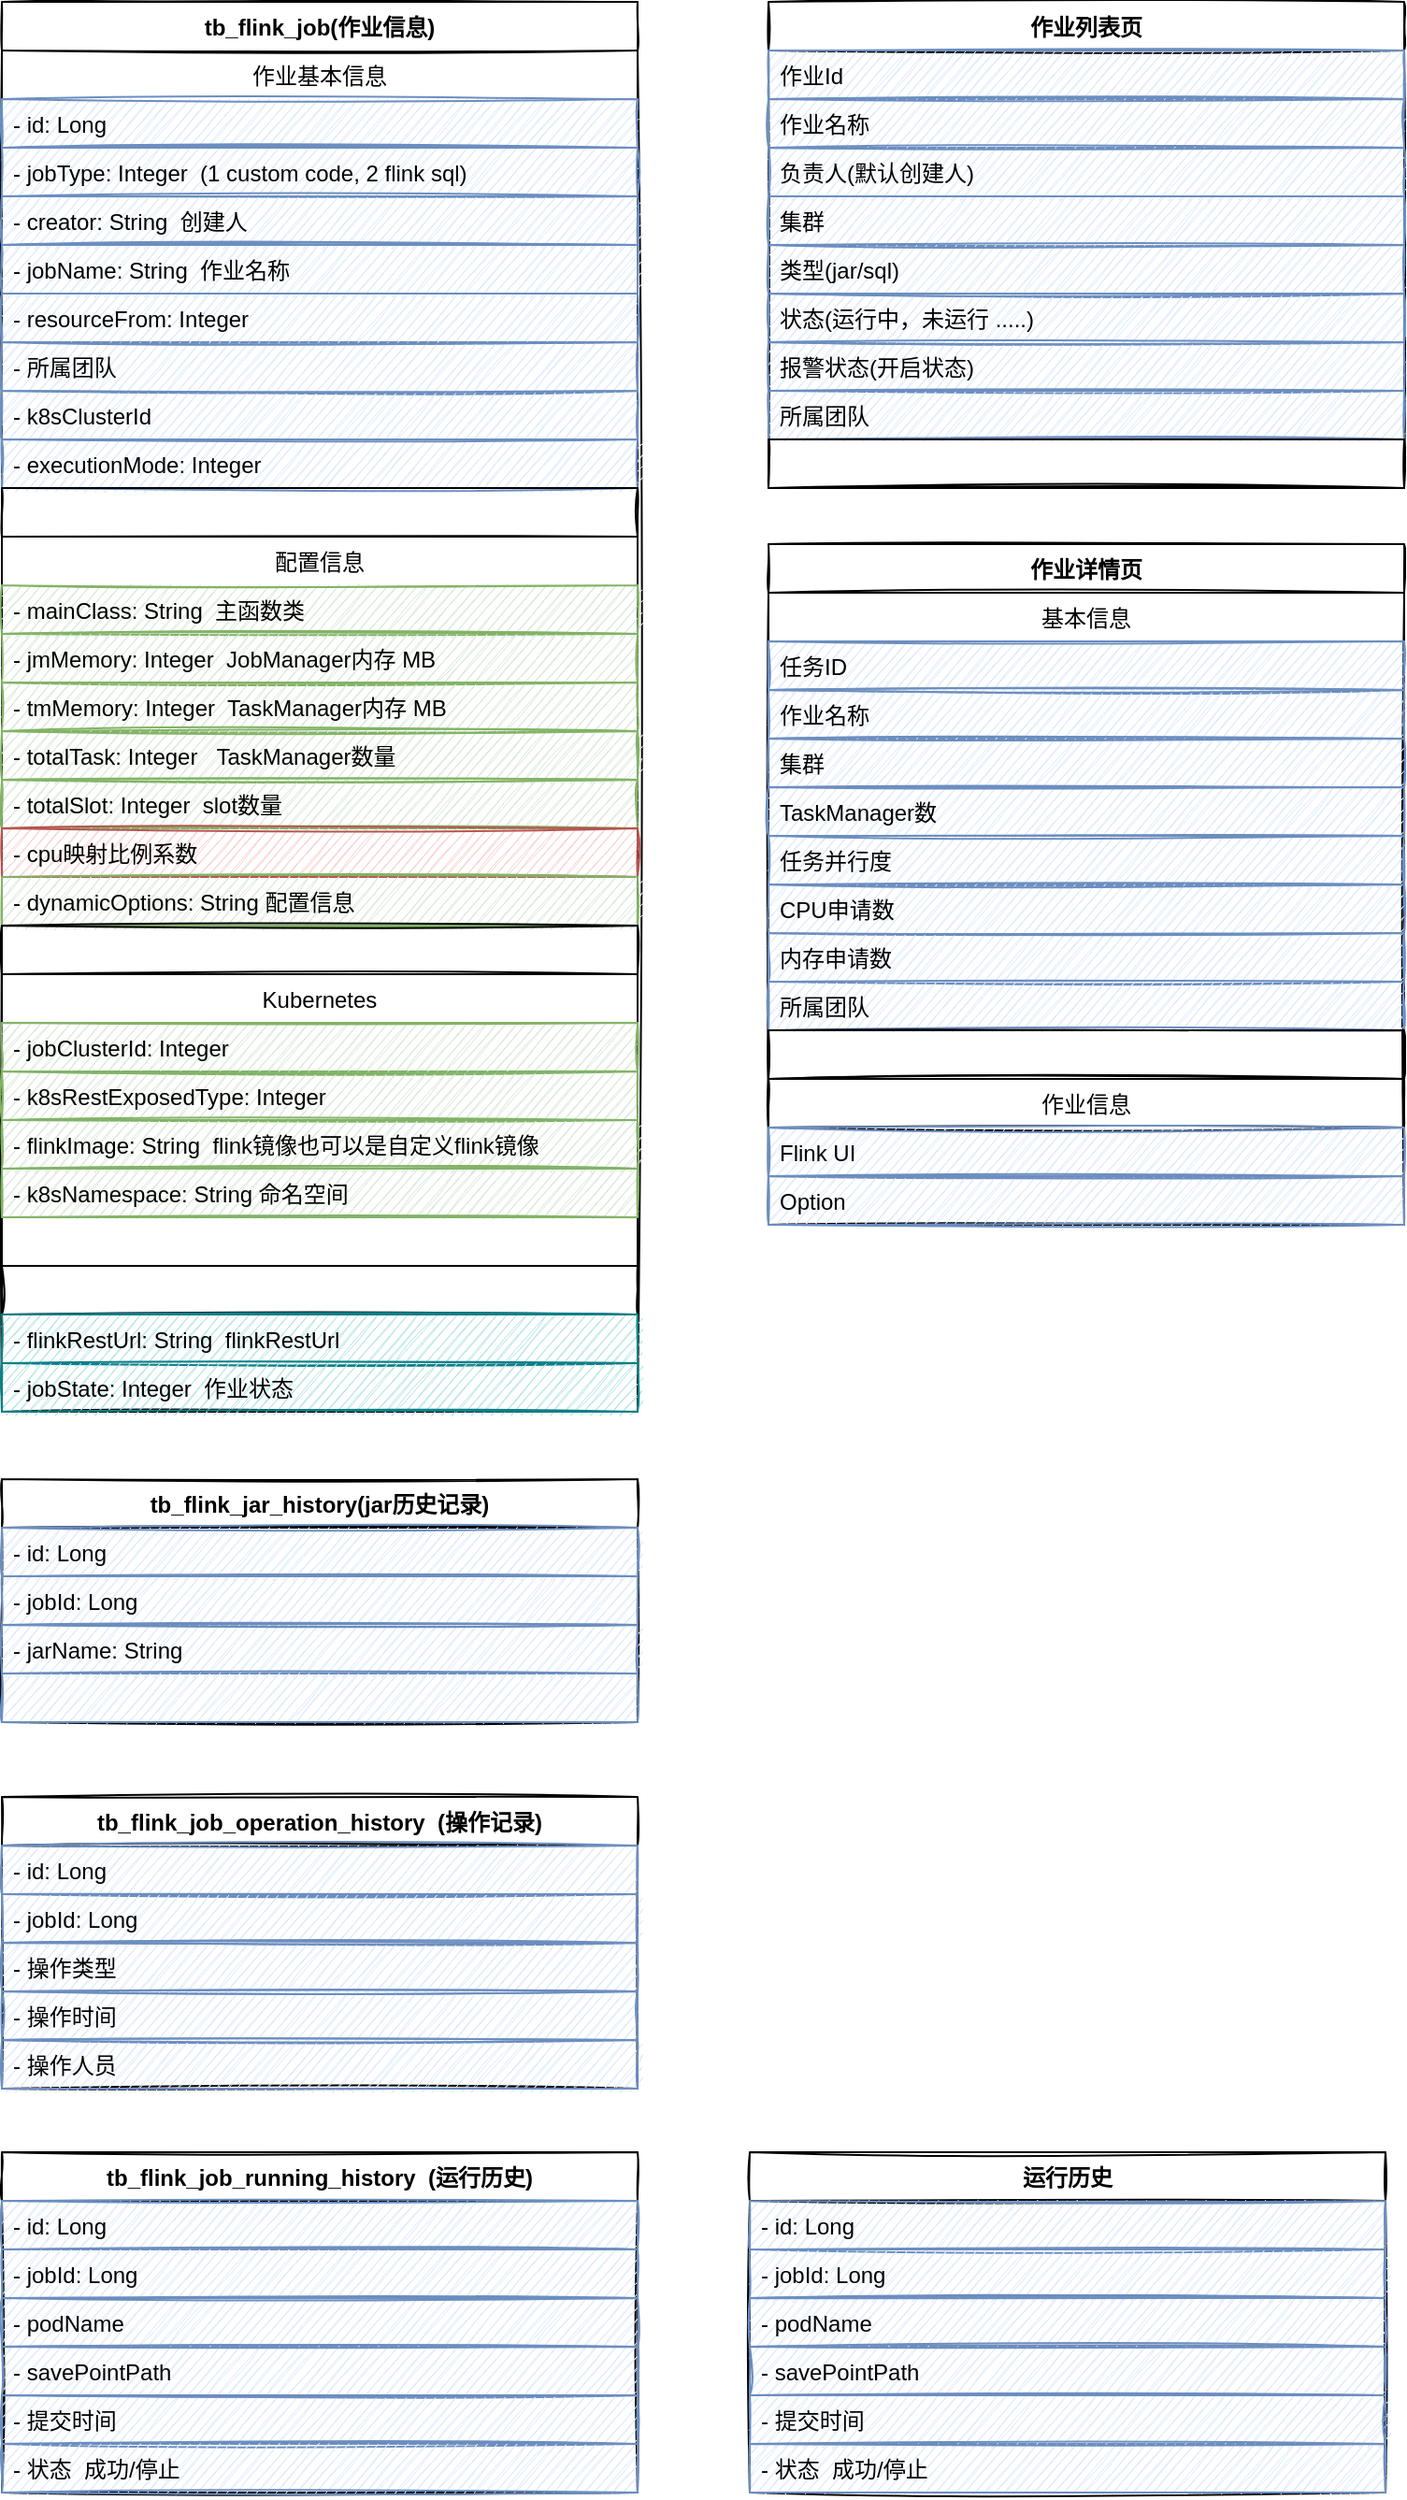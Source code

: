 <mxfile version="16.0.2" type="device" pages="3"><diagram id="qdw6wU8q7zvKth3_8u86" name="表结构"><mxGraphModel dx="912" dy="2092" grid="1" gridSize="10" guides="1" tooltips="1" connect="1" arrows="1" fold="1" page="0" pageScale="1" pageWidth="827" pageHeight="1169" math="0" shadow="0"><root><mxCell id="0"/><mxCell id="1" parent="0"/><mxCell id="vthMZuFeDbSlwq2Z9-qM-6" value="tb_flink_job(作业信息)" style="swimlane;fontStyle=1;align=center;verticalAlign=top;childLayout=stackLayout;horizontal=1;startSize=26;horizontalStack=0;resizeParent=1;resizeParentMax=0;resizeLast=0;collapsible=1;marginBottom=0;sketch=1;" parent="1" vertex="1"><mxGeometry x="20" y="-300" width="340" height="754" as="geometry"/></mxCell><mxCell id="vthMZuFeDbSlwq2Z9-qM-7" value="作业基本信息" style="text;align=center;verticalAlign=top;spacingLeft=4;spacingRight=4;overflow=hidden;rotatable=0;points=[[0,0.5],[1,0.5]];portConstraint=eastwest;sketch=1;" parent="vthMZuFeDbSlwq2Z9-qM-6" vertex="1"><mxGeometry y="26" width="340" height="26" as="geometry"/></mxCell><mxCell id="vthMZuFeDbSlwq2Z9-qM-30" value="- id: Long" style="text;strokeColor=#6c8ebf;fillColor=#dae8fc;align=left;verticalAlign=top;spacingLeft=4;spacingRight=4;overflow=hidden;rotatable=0;points=[[0,0.5],[1,0.5]];portConstraint=eastwest;sketch=1;" parent="vthMZuFeDbSlwq2Z9-qM-6" vertex="1"><mxGeometry y="52" width="340" height="26" as="geometry"/></mxCell><mxCell id="vthMZuFeDbSlwq2Z9-qM-10" value="- jobType: Integer  (1 custom code, 2 flink sql)" style="text;strokeColor=#6c8ebf;fillColor=#dae8fc;align=left;verticalAlign=top;spacingLeft=4;spacingRight=4;overflow=hidden;rotatable=0;points=[[0,0.5],[1,0.5]];portConstraint=eastwest;sketch=1;" parent="vthMZuFeDbSlwq2Z9-qM-6" vertex="1"><mxGeometry y="78" width="340" height="26" as="geometry"/></mxCell><mxCell id="vthMZuFeDbSlwq2Z9-qM-11" value="- creator: String  创建人" style="text;strokeColor=#6c8ebf;fillColor=#dae8fc;align=left;verticalAlign=top;spacingLeft=4;spacingRight=4;overflow=hidden;rotatable=0;points=[[0,0.5],[1,0.5]];portConstraint=eastwest;sketch=1;" parent="vthMZuFeDbSlwq2Z9-qM-6" vertex="1"><mxGeometry y="104" width="340" height="26" as="geometry"/></mxCell><mxCell id="vthMZuFeDbSlwq2Z9-qM-14" value="- jobName: String  作业名称" style="text;strokeColor=#6c8ebf;fillColor=#dae8fc;align=left;verticalAlign=top;spacingLeft=4;spacingRight=4;overflow=hidden;rotatable=0;points=[[0,0.5],[1,0.5]];portConstraint=eastwest;sketch=1;" parent="vthMZuFeDbSlwq2Z9-qM-6" vertex="1"><mxGeometry y="130" width="340" height="26" as="geometry"/></mxCell><mxCell id="vthMZuFeDbSlwq2Z9-qM-26" value="- resourceFrom: Integer " style="text;strokeColor=#6c8ebf;fillColor=#dae8fc;align=left;verticalAlign=top;spacingLeft=4;spacingRight=4;overflow=hidden;rotatable=0;points=[[0,0.5],[1,0.5]];portConstraint=eastwest;sketch=1;" parent="vthMZuFeDbSlwq2Z9-qM-6" vertex="1"><mxGeometry y="156" width="340" height="26" as="geometry"/></mxCell><mxCell id="vthMZuFeDbSlwq2Z9-qM-28" value="- 所属团队" style="text;strokeColor=#6c8ebf;fillColor=#dae8fc;align=left;verticalAlign=top;spacingLeft=4;spacingRight=4;overflow=hidden;rotatable=0;points=[[0,0.5],[1,0.5]];portConstraint=eastwest;sketch=1;" parent="vthMZuFeDbSlwq2Z9-qM-6" vertex="1"><mxGeometry y="182" width="340" height="26" as="geometry"/></mxCell><mxCell id="vthMZuFeDbSlwq2Z9-qM-34" value="- k8sClusterId" style="text;strokeColor=#6c8ebf;fillColor=#dae8fc;align=left;verticalAlign=top;spacingLeft=4;spacingRight=4;overflow=hidden;rotatable=0;points=[[0,0.5],[1,0.5]];portConstraint=eastwest;sketch=1;" parent="vthMZuFeDbSlwq2Z9-qM-6" vertex="1"><mxGeometry y="208" width="340" height="26" as="geometry"/></mxCell><mxCell id="6KDizvAVTnnmSlUssIv1-2" value="- executionMode: Integer" style="text;strokeColor=#6c8ebf;fillColor=#dae8fc;align=left;verticalAlign=top;spacingLeft=4;spacingRight=4;overflow=hidden;rotatable=0;points=[[0,0.5],[1,0.5]];portConstraint=eastwest;sketch=1;" vertex="1" parent="vthMZuFeDbSlwq2Z9-qM-6"><mxGeometry y="234" width="340" height="26" as="geometry"/></mxCell><mxCell id="vthMZuFeDbSlwq2Z9-qM-31" value="    " style="text;strokeColor=default;fillColor=none;align=left;verticalAlign=top;spacingLeft=4;spacingRight=4;overflow=hidden;rotatable=0;points=[[0,0.5],[1,0.5]];portConstraint=eastwest;sketch=1;" parent="vthMZuFeDbSlwq2Z9-qM-6" vertex="1"><mxGeometry y="260" width="340" height="26" as="geometry"/></mxCell><mxCell id="vthMZuFeDbSlwq2Z9-qM-13" value="配置信息" style="text;strokeColor=none;fillColor=none;align=center;verticalAlign=top;spacingLeft=4;spacingRight=4;overflow=hidden;rotatable=0;points=[[0,0.5],[1,0.5]];portConstraint=eastwest;sketch=1;" parent="vthMZuFeDbSlwq2Z9-qM-6" vertex="1"><mxGeometry y="286" width="340" height="26" as="geometry"/></mxCell><mxCell id="vthMZuFeDbSlwq2Z9-qM-16" value="- mainClass: String  主函数类" style="text;strokeColor=#82b366;fillColor=#d5e8d4;align=left;verticalAlign=top;spacingLeft=4;spacingRight=4;overflow=hidden;rotatable=0;points=[[0,0.5],[1,0.5]];portConstraint=eastwest;sketch=1;" parent="vthMZuFeDbSlwq2Z9-qM-6" vertex="1"><mxGeometry y="312" width="340" height="26" as="geometry"/></mxCell><mxCell id="vthMZuFeDbSlwq2Z9-qM-15" value="- jmMemory: Integer  JobManager内存 MB" style="text;strokeColor=#82b366;fillColor=#d5e8d4;align=left;verticalAlign=top;spacingLeft=4;spacingRight=4;overflow=hidden;rotatable=0;points=[[0,0.5],[1,0.5]];portConstraint=eastwest;sketch=1;" parent="vthMZuFeDbSlwq2Z9-qM-6" vertex="1"><mxGeometry y="338" width="340" height="26" as="geometry"/></mxCell><mxCell id="vthMZuFeDbSlwq2Z9-qM-18" value="- tmMemory: Integer  TaskManager内存 MB" style="text;strokeColor=#82b366;fillColor=#d5e8d4;align=left;verticalAlign=top;spacingLeft=4;spacingRight=4;overflow=hidden;rotatable=0;points=[[0,0.5],[1,0.5]];portConstraint=eastwest;sketch=1;" parent="vthMZuFeDbSlwq2Z9-qM-6" vertex="1"><mxGeometry y="364" width="340" height="26" as="geometry"/></mxCell><mxCell id="vthMZuFeDbSlwq2Z9-qM-19" value="- totalTask: Integer   TaskManager数量" style="text;strokeColor=#82b366;fillColor=#d5e8d4;align=left;verticalAlign=top;spacingLeft=4;spacingRight=4;overflow=hidden;rotatable=0;points=[[0,0.5],[1,0.5]];portConstraint=eastwest;sketch=1;" parent="vthMZuFeDbSlwq2Z9-qM-6" vertex="1"><mxGeometry y="390" width="340" height="26" as="geometry"/></mxCell><mxCell id="vthMZuFeDbSlwq2Z9-qM-20" value="- totalSlot: Integer  slot数量" style="text;strokeColor=#82b366;fillColor=#d5e8d4;align=left;verticalAlign=top;spacingLeft=4;spacingRight=4;overflow=hidden;rotatable=0;points=[[0,0.5],[1,0.5]];portConstraint=eastwest;sketch=1;" parent="vthMZuFeDbSlwq2Z9-qM-6" vertex="1"><mxGeometry y="416" width="340" height="26" as="geometry"/></mxCell><mxCell id="vthMZuFeDbSlwq2Z9-qM-21" value="- cpu映射比例系数" style="text;strokeColor=#b85450;fillColor=#f8cecc;align=left;verticalAlign=top;spacingLeft=4;spacingRight=4;overflow=hidden;rotatable=0;points=[[0,0.5],[1,0.5]];portConstraint=eastwest;sketch=1;" parent="vthMZuFeDbSlwq2Z9-qM-6" vertex="1"><mxGeometry y="442" width="340" height="26" as="geometry"/></mxCell><mxCell id="vthMZuFeDbSlwq2Z9-qM-24" value="- dynamicOptions: String 配置信息" style="text;strokeColor=#82b366;fillColor=#d5e8d4;align=left;verticalAlign=top;spacingLeft=4;spacingRight=4;overflow=hidden;rotatable=0;points=[[0,0.5],[1,0.5]];portConstraint=eastwest;sketch=1;" parent="vthMZuFeDbSlwq2Z9-qM-6" vertex="1"><mxGeometry y="468" width="340" height="26" as="geometry"/></mxCell><mxCell id="yMM2CRZqrFxE-duqT8Xx-40" value="    " style="text;strokeColor=default;fillColor=none;align=left;verticalAlign=top;spacingLeft=4;spacingRight=4;overflow=hidden;rotatable=0;points=[[0,0.5],[1,0.5]];portConstraint=eastwest;sketch=1;" vertex="1" parent="vthMZuFeDbSlwq2Z9-qM-6"><mxGeometry y="494" width="340" height="26" as="geometry"/></mxCell><mxCell id="vthMZuFeDbSlwq2Z9-qM-32" value="Kubernetes" style="text;strokeColor=none;fillColor=none;align=center;verticalAlign=top;spacingLeft=4;spacingRight=4;overflow=hidden;rotatable=0;points=[[0,0.5],[1,0.5]];portConstraint=eastwest;sketch=1;" parent="vthMZuFeDbSlwq2Z9-qM-6" vertex="1"><mxGeometry y="520" width="340" height="26" as="geometry"/></mxCell><mxCell id="yMM2CRZqrFxE-duqT8Xx-44" value="- jobClusterId: Integer" style="text;strokeColor=#82b366;fillColor=#d5e8d4;align=left;verticalAlign=top;spacingLeft=4;spacingRight=4;overflow=hidden;rotatable=0;points=[[0,0.5],[1,0.5]];portConstraint=eastwest;sketch=1;" vertex="1" parent="vthMZuFeDbSlwq2Z9-qM-6"><mxGeometry y="546" width="340" height="26" as="geometry"/></mxCell><mxCell id="vthMZuFeDbSlwq2Z9-qM-25" value="- k8sRestExposedType: Integer" style="text;strokeColor=#82b366;fillColor=#d5e8d4;align=left;verticalAlign=top;spacingLeft=4;spacingRight=4;overflow=hidden;rotatable=0;points=[[0,0.5],[1,0.5]];portConstraint=eastwest;sketch=1;" parent="vthMZuFeDbSlwq2Z9-qM-6" vertex="1"><mxGeometry y="572" width="340" height="26" as="geometry"/></mxCell><mxCell id="vthMZuFeDbSlwq2Z9-qM-29" value="- flinkImage: String  flink镜像也可以是自定义flink镜像" style="text;strokeColor=#82b366;fillColor=#d5e8d4;align=left;verticalAlign=top;spacingLeft=4;spacingRight=4;overflow=hidden;rotatable=0;points=[[0,0.5],[1,0.5]];portConstraint=eastwest;sketch=1;" parent="vthMZuFeDbSlwq2Z9-qM-6" vertex="1"><mxGeometry y="598" width="340" height="26" as="geometry"/></mxCell><mxCell id="vthMZuFeDbSlwq2Z9-qM-33" value="- k8sNamespace: String 命名空间" style="text;strokeColor=#82b366;fillColor=#d5e8d4;align=left;verticalAlign=top;spacingLeft=4;spacingRight=4;overflow=hidden;rotatable=0;points=[[0,0.5],[1,0.5]];portConstraint=eastwest;sketch=1;" parent="vthMZuFeDbSlwq2Z9-qM-6" vertex="1"><mxGeometry y="624" width="340" height="26" as="geometry"/></mxCell><mxCell id="vthMZuFeDbSlwq2Z9-qM-17" value="   " style="text;strokeColor=none;fillColor=none;align=left;verticalAlign=top;spacingLeft=4;spacingRight=4;overflow=hidden;rotatable=0;points=[[0,0.5],[1,0.5]];portConstraint=eastwest;sketch=1;" parent="vthMZuFeDbSlwq2Z9-qM-6" vertex="1"><mxGeometry y="650" width="340" height="26" as="geometry"/></mxCell><mxCell id="yMM2CRZqrFxE-duqT8Xx-41" value="    " style="text;strokeColor=default;fillColor=none;align=left;verticalAlign=top;spacingLeft=4;spacingRight=4;overflow=hidden;rotatable=0;points=[[0,0.5],[1,0.5]];portConstraint=eastwest;sketch=1;" vertex="1" parent="vthMZuFeDbSlwq2Z9-qM-6"><mxGeometry y="676" width="340" height="26" as="geometry"/></mxCell><mxCell id="vthMZuFeDbSlwq2Z9-qM-27" value="- flinkRestUrl: String  flinkRestUrl" style="text;strokeColor=#0e8088;fillColor=#b0e3e6;align=left;verticalAlign=top;spacingLeft=4;spacingRight=4;overflow=hidden;rotatable=0;points=[[0,0.5],[1,0.5]];portConstraint=eastwest;sketch=1;" parent="vthMZuFeDbSlwq2Z9-qM-6" vertex="1"><mxGeometry y="702" width="340" height="26" as="geometry"/></mxCell><mxCell id="yMM2CRZqrFxE-duqT8Xx-1" value="- jobState: Integer  作业状态" style="text;strokeColor=#0e8088;fillColor=#b0e3e6;align=left;verticalAlign=top;spacingLeft=4;spacingRight=4;overflow=hidden;rotatable=0;points=[[0,0.5],[1,0.5]];portConstraint=eastwest;sketch=1;" vertex="1" parent="vthMZuFeDbSlwq2Z9-qM-6"><mxGeometry y="728" width="340" height="26" as="geometry"/></mxCell><mxCell id="yMM2CRZqrFxE-duqT8Xx-2" value="作业列表页" style="swimlane;fontStyle=1;align=center;verticalAlign=top;childLayout=stackLayout;horizontal=1;startSize=26;horizontalStack=0;resizeParent=1;resizeParentMax=0;resizeLast=0;collapsible=1;marginBottom=0;sketch=1;" vertex="1" parent="1"><mxGeometry x="430" y="-300" width="340" height="260" as="geometry"/></mxCell><mxCell id="yMM2CRZqrFxE-duqT8Xx-4" value="作业Id" style="text;strokeColor=#6c8ebf;fillColor=#dae8fc;align=left;verticalAlign=top;spacingLeft=4;spacingRight=4;overflow=hidden;rotatable=0;points=[[0,0.5],[1,0.5]];portConstraint=eastwest;sketch=1;" vertex="1" parent="yMM2CRZqrFxE-duqT8Xx-2"><mxGeometry y="26" width="340" height="26" as="geometry"/></mxCell><mxCell id="yMM2CRZqrFxE-duqT8Xx-5" value="作业名称" style="text;strokeColor=#6c8ebf;fillColor=#dae8fc;align=left;verticalAlign=top;spacingLeft=4;spacingRight=4;overflow=hidden;rotatable=0;points=[[0,0.5],[1,0.5]];portConstraint=eastwest;sketch=1;" vertex="1" parent="yMM2CRZqrFxE-duqT8Xx-2"><mxGeometry y="52" width="340" height="26" as="geometry"/></mxCell><mxCell id="yMM2CRZqrFxE-duqT8Xx-6" value="负责人(默认创建人)" style="text;strokeColor=#6c8ebf;fillColor=#dae8fc;align=left;verticalAlign=top;spacingLeft=4;spacingRight=4;overflow=hidden;rotatable=0;points=[[0,0.5],[1,0.5]];portConstraint=eastwest;sketch=1;" vertex="1" parent="yMM2CRZqrFxE-duqT8Xx-2"><mxGeometry y="78" width="340" height="26" as="geometry"/></mxCell><mxCell id="yMM2CRZqrFxE-duqT8Xx-7" value="集群" style="text;strokeColor=#6c8ebf;fillColor=#dae8fc;align=left;verticalAlign=top;spacingLeft=4;spacingRight=4;overflow=hidden;rotatable=0;points=[[0,0.5],[1,0.5]];portConstraint=eastwest;sketch=1;" vertex="1" parent="yMM2CRZqrFxE-duqT8Xx-2"><mxGeometry y="104" width="340" height="26" as="geometry"/></mxCell><mxCell id="yMM2CRZqrFxE-duqT8Xx-8" value="类型(jar/sql)" style="text;strokeColor=#6c8ebf;fillColor=#dae8fc;align=left;verticalAlign=top;spacingLeft=4;spacingRight=4;overflow=hidden;rotatable=0;points=[[0,0.5],[1,0.5]];portConstraint=eastwest;sketch=1;" vertex="1" parent="yMM2CRZqrFxE-duqT8Xx-2"><mxGeometry y="130" width="340" height="26" as="geometry"/></mxCell><mxCell id="yMM2CRZqrFxE-duqT8Xx-9" value="状态(运行中，未运行 .....)" style="text;strokeColor=#6c8ebf;fillColor=#dae8fc;align=left;verticalAlign=top;spacingLeft=4;spacingRight=4;overflow=hidden;rotatable=0;points=[[0,0.5],[1,0.5]];portConstraint=eastwest;sketch=1;" vertex="1" parent="yMM2CRZqrFxE-duqT8Xx-2"><mxGeometry y="156" width="340" height="26" as="geometry"/></mxCell><mxCell id="yMM2CRZqrFxE-duqT8Xx-10" value="报警状态(开启状态)" style="text;strokeColor=#6c8ebf;fillColor=#dae8fc;align=left;verticalAlign=top;spacingLeft=4;spacingRight=4;overflow=hidden;rotatable=0;points=[[0,0.5],[1,0.5]];portConstraint=eastwest;sketch=1;" vertex="1" parent="yMM2CRZqrFxE-duqT8Xx-2"><mxGeometry y="182" width="340" height="26" as="geometry"/></mxCell><mxCell id="yMM2CRZqrFxE-duqT8Xx-27" value="所属团队" style="text;strokeColor=#6c8ebf;fillColor=#dae8fc;align=left;verticalAlign=top;spacingLeft=4;spacingRight=4;overflow=hidden;rotatable=0;points=[[0,0.5],[1,0.5]];portConstraint=eastwest;sketch=1;" vertex="1" parent="yMM2CRZqrFxE-duqT8Xx-2"><mxGeometry y="208" width="340" height="26" as="geometry"/></mxCell><mxCell id="yMM2CRZqrFxE-duqT8Xx-11" value="    " style="text;strokeColor=default;fillColor=none;align=left;verticalAlign=top;spacingLeft=4;spacingRight=4;overflow=hidden;rotatable=0;points=[[0,0.5],[1,0.5]];portConstraint=eastwest;sketch=1;" vertex="1" parent="yMM2CRZqrFxE-duqT8Xx-2"><mxGeometry y="234" width="340" height="26" as="geometry"/></mxCell><mxCell id="yMM2CRZqrFxE-duqT8Xx-28" value="作业详情页" style="swimlane;fontStyle=1;align=center;verticalAlign=top;childLayout=stackLayout;horizontal=1;startSize=26;horizontalStack=0;resizeParent=1;resizeParentMax=0;resizeLast=0;collapsible=1;marginBottom=0;sketch=1;" vertex="1" parent="1"><mxGeometry x="430" y="-10" width="340" height="364" as="geometry"/></mxCell><mxCell id="yMM2CRZqrFxE-duqT8Xx-29" value="基本信息" style="text;align=center;verticalAlign=top;spacingLeft=4;spacingRight=4;overflow=hidden;rotatable=0;points=[[0,0.5],[1,0.5]];portConstraint=eastwest;sketch=1;" vertex="1" parent="yMM2CRZqrFxE-duqT8Xx-28"><mxGeometry y="26" width="340" height="26" as="geometry"/></mxCell><mxCell id="yMM2CRZqrFxE-duqT8Xx-38" value="任务ID" style="text;strokeColor=#6c8ebf;fillColor=#dae8fc;align=left;verticalAlign=top;spacingLeft=4;spacingRight=4;overflow=hidden;rotatable=0;points=[[0,0.5],[1,0.5]];portConstraint=eastwest;sketch=1;" vertex="1" parent="yMM2CRZqrFxE-duqT8Xx-28"><mxGeometry y="52" width="340" height="26" as="geometry"/></mxCell><mxCell id="yMM2CRZqrFxE-duqT8Xx-30" value="作业名称" style="text;strokeColor=#6c8ebf;fillColor=#dae8fc;align=left;verticalAlign=top;spacingLeft=4;spacingRight=4;overflow=hidden;rotatable=0;points=[[0,0.5],[1,0.5]];portConstraint=eastwest;sketch=1;" vertex="1" parent="yMM2CRZqrFxE-duqT8Xx-28"><mxGeometry y="78" width="340" height="26" as="geometry"/></mxCell><mxCell id="yMM2CRZqrFxE-duqT8Xx-31" value="集群" style="text;strokeColor=#6c8ebf;fillColor=#dae8fc;align=left;verticalAlign=top;spacingLeft=4;spacingRight=4;overflow=hidden;rotatable=0;points=[[0,0.5],[1,0.5]];portConstraint=eastwest;sketch=1;" vertex="1" parent="yMM2CRZqrFxE-duqT8Xx-28"><mxGeometry y="104" width="340" height="26" as="geometry"/></mxCell><mxCell id="yMM2CRZqrFxE-duqT8Xx-32" value="TaskManager数" style="text;strokeColor=#6c8ebf;fillColor=#dae8fc;align=left;verticalAlign=top;spacingLeft=4;spacingRight=4;overflow=hidden;rotatable=0;points=[[0,0.5],[1,0.5]];portConstraint=eastwest;sketch=1;" vertex="1" parent="yMM2CRZqrFxE-duqT8Xx-28"><mxGeometry y="130" width="340" height="26" as="geometry"/></mxCell><mxCell id="yMM2CRZqrFxE-duqT8Xx-33" value="任务并行度" style="text;strokeColor=#6c8ebf;fillColor=#dae8fc;align=left;verticalAlign=top;spacingLeft=4;spacingRight=4;overflow=hidden;rotatable=0;points=[[0,0.5],[1,0.5]];portConstraint=eastwest;sketch=1;" vertex="1" parent="yMM2CRZqrFxE-duqT8Xx-28"><mxGeometry y="156" width="340" height="26" as="geometry"/></mxCell><mxCell id="yMM2CRZqrFxE-duqT8Xx-34" value="CPU申请数" style="text;strokeColor=#6c8ebf;fillColor=#dae8fc;align=left;verticalAlign=top;spacingLeft=4;spacingRight=4;overflow=hidden;rotatable=0;points=[[0,0.5],[1,0.5]];portConstraint=eastwest;sketch=1;" vertex="1" parent="yMM2CRZqrFxE-duqT8Xx-28"><mxGeometry y="182" width="340" height="26" as="geometry"/></mxCell><mxCell id="yMM2CRZqrFxE-duqT8Xx-35" value="内存申请数" style="text;strokeColor=#6c8ebf;fillColor=#dae8fc;align=left;verticalAlign=top;spacingLeft=4;spacingRight=4;overflow=hidden;rotatable=0;points=[[0,0.5],[1,0.5]];portConstraint=eastwest;sketch=1;" vertex="1" parent="yMM2CRZqrFxE-duqT8Xx-28"><mxGeometry y="208" width="340" height="26" as="geometry"/></mxCell><mxCell id="yMM2CRZqrFxE-duqT8Xx-36" value="所属团队" style="text;strokeColor=#6c8ebf;fillColor=#dae8fc;align=left;verticalAlign=top;spacingLeft=4;spacingRight=4;overflow=hidden;rotatable=0;points=[[0,0.5],[1,0.5]];portConstraint=eastwest;sketch=1;" vertex="1" parent="yMM2CRZqrFxE-duqT8Xx-28"><mxGeometry y="234" width="340" height="26" as="geometry"/></mxCell><mxCell id="yMM2CRZqrFxE-duqT8Xx-39" value="    " style="text;strokeColor=default;fillColor=none;align=left;verticalAlign=top;spacingLeft=4;spacingRight=4;overflow=hidden;rotatable=0;points=[[0,0.5],[1,0.5]];portConstraint=eastwest;sketch=1;" vertex="1" parent="yMM2CRZqrFxE-duqT8Xx-28"><mxGeometry y="260" width="340" height="26" as="geometry"/></mxCell><mxCell id="yMM2CRZqrFxE-duqT8Xx-37" value="作业信息" style="text;strokeColor=default;fillColor=none;align=center;verticalAlign=top;spacingLeft=4;spacingRight=4;overflow=hidden;rotatable=0;points=[[0,0.5],[1,0.5]];portConstraint=eastwest;sketch=1;" vertex="1" parent="yMM2CRZqrFxE-duqT8Xx-28"><mxGeometry y="286" width="340" height="26" as="geometry"/></mxCell><mxCell id="yMM2CRZqrFxE-duqT8Xx-42" value="Flink UI" style="text;strokeColor=#6c8ebf;fillColor=#dae8fc;align=left;verticalAlign=top;spacingLeft=4;spacingRight=4;overflow=hidden;rotatable=0;points=[[0,0.5],[1,0.5]];portConstraint=eastwest;sketch=1;" vertex="1" parent="yMM2CRZqrFxE-duqT8Xx-28"><mxGeometry y="312" width="340" height="26" as="geometry"/></mxCell><mxCell id="yMM2CRZqrFxE-duqT8Xx-43" value="Option" style="text;strokeColor=#6c8ebf;fillColor=#dae8fc;align=left;verticalAlign=top;spacingLeft=4;spacingRight=4;overflow=hidden;rotatable=0;points=[[0,0.5],[1,0.5]];portConstraint=eastwest;sketch=1;" vertex="1" parent="yMM2CRZqrFxE-duqT8Xx-28"><mxGeometry y="338" width="340" height="26" as="geometry"/></mxCell><mxCell id="WjACj9NtYQbvc6Z6iGeJ-1" value="tb_flink_jar_history(jar历史记录)" style="swimlane;fontStyle=1;align=center;verticalAlign=top;childLayout=stackLayout;horizontal=1;startSize=26;horizontalStack=0;resizeParent=1;resizeParentMax=0;resizeLast=0;collapsible=1;marginBottom=0;sketch=1;" vertex="1" parent="1"><mxGeometry x="20" y="490" width="340" height="130" as="geometry"/></mxCell><mxCell id="WjACj9NtYQbvc6Z6iGeJ-3" value="- id: Long" style="text;strokeColor=#6c8ebf;fillColor=#dae8fc;align=left;verticalAlign=top;spacingLeft=4;spacingRight=4;overflow=hidden;rotatable=0;points=[[0,0.5],[1,0.5]];portConstraint=eastwest;sketch=1;" vertex="1" parent="WjACj9NtYQbvc6Z6iGeJ-1"><mxGeometry y="26" width="340" height="26" as="geometry"/></mxCell><mxCell id="WjACj9NtYQbvc6Z6iGeJ-4" value="- jobId: Long" style="text;strokeColor=#6c8ebf;fillColor=#dae8fc;align=left;verticalAlign=top;spacingLeft=4;spacingRight=4;overflow=hidden;rotatable=0;points=[[0,0.5],[1,0.5]];portConstraint=eastwest;sketch=1;" vertex="1" parent="WjACj9NtYQbvc6Z6iGeJ-1"><mxGeometry y="52" width="340" height="26" as="geometry"/></mxCell><mxCell id="WjACj9NtYQbvc6Z6iGeJ-5" value="- jarName: String" style="text;strokeColor=#6c8ebf;fillColor=#dae8fc;align=left;verticalAlign=top;spacingLeft=4;spacingRight=4;overflow=hidden;rotatable=0;points=[[0,0.5],[1,0.5]];portConstraint=eastwest;sketch=1;" vertex="1" parent="WjACj9NtYQbvc6Z6iGeJ-1"><mxGeometry y="78" width="340" height="26" as="geometry"/></mxCell><mxCell id="WjACj9NtYQbvc6Z6iGeJ-6" value="" style="text;strokeColor=#6c8ebf;fillColor=#dae8fc;align=left;verticalAlign=top;spacingLeft=4;spacingRight=4;overflow=hidden;rotatable=0;points=[[0,0.5],[1,0.5]];portConstraint=eastwest;sketch=1;" vertex="1" parent="WjACj9NtYQbvc6Z6iGeJ-1"><mxGeometry y="104" width="340" height="26" as="geometry"/></mxCell><mxCell id="rQVugL_6PZzwffyvqG3R-1" value="tb_flink_job_operation_history  (操作记录)" style="swimlane;fontStyle=1;align=center;verticalAlign=top;childLayout=stackLayout;horizontal=1;startSize=26;horizontalStack=0;resizeParent=1;resizeParentMax=0;resizeLast=0;collapsible=1;marginBottom=0;sketch=1;" vertex="1" parent="1"><mxGeometry x="20" y="660" width="340" height="156" as="geometry"/></mxCell><mxCell id="rQVugL_6PZzwffyvqG3R-2" value="- id: Long" style="text;strokeColor=#6c8ebf;fillColor=#dae8fc;align=left;verticalAlign=top;spacingLeft=4;spacingRight=4;overflow=hidden;rotatable=0;points=[[0,0.5],[1,0.5]];portConstraint=eastwest;sketch=1;" vertex="1" parent="rQVugL_6PZzwffyvqG3R-1"><mxGeometry y="26" width="340" height="26" as="geometry"/></mxCell><mxCell id="rQVugL_6PZzwffyvqG3R-3" value="- jobId: Long" style="text;strokeColor=#6c8ebf;fillColor=#dae8fc;align=left;verticalAlign=top;spacingLeft=4;spacingRight=4;overflow=hidden;rotatable=0;points=[[0,0.5],[1,0.5]];portConstraint=eastwest;sketch=1;" vertex="1" parent="rQVugL_6PZzwffyvqG3R-1"><mxGeometry y="52" width="340" height="26" as="geometry"/></mxCell><mxCell id="rQVugL_6PZzwffyvqG3R-4" value="- 操作类型" style="text;strokeColor=#6c8ebf;fillColor=#dae8fc;align=left;verticalAlign=top;spacingLeft=4;spacingRight=4;overflow=hidden;rotatable=0;points=[[0,0.5],[1,0.5]];portConstraint=eastwest;sketch=1;" vertex="1" parent="rQVugL_6PZzwffyvqG3R-1"><mxGeometry y="78" width="340" height="26" as="geometry"/></mxCell><mxCell id="rQVugL_6PZzwffyvqG3R-5" value="- 操作时间" style="text;strokeColor=#6c8ebf;fillColor=#dae8fc;align=left;verticalAlign=top;spacingLeft=4;spacingRight=4;overflow=hidden;rotatable=0;points=[[0,0.5],[1,0.5]];portConstraint=eastwest;sketch=1;" vertex="1" parent="rQVugL_6PZzwffyvqG3R-1"><mxGeometry y="104" width="340" height="26" as="geometry"/></mxCell><mxCell id="rQVugL_6PZzwffyvqG3R-11" value="- 操作人员" style="text;strokeColor=#6c8ebf;fillColor=#dae8fc;align=left;verticalAlign=top;spacingLeft=4;spacingRight=4;overflow=hidden;rotatable=0;points=[[0,0.5],[1,0.5]];portConstraint=eastwest;sketch=1;" vertex="1" parent="rQVugL_6PZzwffyvqG3R-1"><mxGeometry y="130" width="340" height="26" as="geometry"/></mxCell><mxCell id="rQVugL_6PZzwffyvqG3R-6" value="tb_flink_job_running_history  (运行历史)" style="swimlane;fontStyle=1;align=center;verticalAlign=top;childLayout=stackLayout;horizontal=1;startSize=26;horizontalStack=0;resizeParent=1;resizeParentMax=0;resizeLast=0;collapsible=1;marginBottom=0;sketch=1;" vertex="1" parent="1"><mxGeometry x="20" y="850" width="340" height="182" as="geometry"/></mxCell><mxCell id="rQVugL_6PZzwffyvqG3R-7" value="- id: Long" style="text;strokeColor=#6c8ebf;fillColor=#dae8fc;align=left;verticalAlign=top;spacingLeft=4;spacingRight=4;overflow=hidden;rotatable=0;points=[[0,0.5],[1,0.5]];portConstraint=eastwest;sketch=1;" vertex="1" parent="rQVugL_6PZzwffyvqG3R-6"><mxGeometry y="26" width="340" height="26" as="geometry"/></mxCell><mxCell id="rQVugL_6PZzwffyvqG3R-8" value="- jobId: Long" style="text;strokeColor=#6c8ebf;fillColor=#dae8fc;align=left;verticalAlign=top;spacingLeft=4;spacingRight=4;overflow=hidden;rotatable=0;points=[[0,0.5],[1,0.5]];portConstraint=eastwest;sketch=1;" vertex="1" parent="rQVugL_6PZzwffyvqG3R-6"><mxGeometry y="52" width="340" height="26" as="geometry"/></mxCell><mxCell id="rQVugL_6PZzwffyvqG3R-9" value="- podName" style="text;strokeColor=#6c8ebf;fillColor=#dae8fc;align=left;verticalAlign=top;spacingLeft=4;spacingRight=4;overflow=hidden;rotatable=0;points=[[0,0.5],[1,0.5]];portConstraint=eastwest;sketch=1;" vertex="1" parent="rQVugL_6PZzwffyvqG3R-6"><mxGeometry y="78" width="340" height="26" as="geometry"/></mxCell><mxCell id="rQVugL_6PZzwffyvqG3R-10" value="- savePointPath" style="text;strokeColor=#6c8ebf;fillColor=#dae8fc;align=left;verticalAlign=top;spacingLeft=4;spacingRight=4;overflow=hidden;rotatable=0;points=[[0,0.5],[1,0.5]];portConstraint=eastwest;sketch=1;" vertex="1" parent="rQVugL_6PZzwffyvqG3R-6"><mxGeometry y="104" width="340" height="26" as="geometry"/></mxCell><mxCell id="rQVugL_6PZzwffyvqG3R-12" value="- 提交时间" style="text;strokeColor=#6c8ebf;fillColor=#dae8fc;align=left;verticalAlign=top;spacingLeft=4;spacingRight=4;overflow=hidden;rotatable=0;points=[[0,0.5],[1,0.5]];portConstraint=eastwest;sketch=1;" vertex="1" parent="rQVugL_6PZzwffyvqG3R-6"><mxGeometry y="130" width="340" height="26" as="geometry"/></mxCell><mxCell id="rQVugL_6PZzwffyvqG3R-13" value="- 状态  成功/停止" style="text;strokeColor=#6c8ebf;fillColor=#dae8fc;align=left;verticalAlign=top;spacingLeft=4;spacingRight=4;overflow=hidden;rotatable=0;points=[[0,0.5],[1,0.5]];portConstraint=eastwest;sketch=1;" vertex="1" parent="rQVugL_6PZzwffyvqG3R-6"><mxGeometry y="156" width="340" height="26" as="geometry"/></mxCell><mxCell id="rQVugL_6PZzwffyvqG3R-14" value="运行历史" style="swimlane;fontStyle=1;align=center;verticalAlign=top;childLayout=stackLayout;horizontal=1;startSize=26;horizontalStack=0;resizeParent=1;resizeParentMax=0;resizeLast=0;collapsible=1;marginBottom=0;sketch=1;" vertex="1" parent="1"><mxGeometry x="420" y="850" width="340" height="182" as="geometry"/></mxCell><mxCell id="rQVugL_6PZzwffyvqG3R-15" value="- id: Long" style="text;strokeColor=#6c8ebf;fillColor=#dae8fc;align=left;verticalAlign=top;spacingLeft=4;spacingRight=4;overflow=hidden;rotatable=0;points=[[0,0.5],[1,0.5]];portConstraint=eastwest;sketch=1;" vertex="1" parent="rQVugL_6PZzwffyvqG3R-14"><mxGeometry y="26" width="340" height="26" as="geometry"/></mxCell><mxCell id="rQVugL_6PZzwffyvqG3R-16" value="- jobId: Long" style="text;strokeColor=#6c8ebf;fillColor=#dae8fc;align=left;verticalAlign=top;spacingLeft=4;spacingRight=4;overflow=hidden;rotatable=0;points=[[0,0.5],[1,0.5]];portConstraint=eastwest;sketch=1;" vertex="1" parent="rQVugL_6PZzwffyvqG3R-14"><mxGeometry y="52" width="340" height="26" as="geometry"/></mxCell><mxCell id="rQVugL_6PZzwffyvqG3R-17" value="- podName" style="text;strokeColor=#6c8ebf;fillColor=#dae8fc;align=left;verticalAlign=top;spacingLeft=4;spacingRight=4;overflow=hidden;rotatable=0;points=[[0,0.5],[1,0.5]];portConstraint=eastwest;sketch=1;" vertex="1" parent="rQVugL_6PZzwffyvqG3R-14"><mxGeometry y="78" width="340" height="26" as="geometry"/></mxCell><mxCell id="rQVugL_6PZzwffyvqG3R-18" value="- savePointPath" style="text;strokeColor=#6c8ebf;fillColor=#dae8fc;align=left;verticalAlign=top;spacingLeft=4;spacingRight=4;overflow=hidden;rotatable=0;points=[[0,0.5],[1,0.5]];portConstraint=eastwest;sketch=1;" vertex="1" parent="rQVugL_6PZzwffyvqG3R-14"><mxGeometry y="104" width="340" height="26" as="geometry"/></mxCell><mxCell id="rQVugL_6PZzwffyvqG3R-19" value="- 提交时间" style="text;strokeColor=#6c8ebf;fillColor=#dae8fc;align=left;verticalAlign=top;spacingLeft=4;spacingRight=4;overflow=hidden;rotatable=0;points=[[0,0.5],[1,0.5]];portConstraint=eastwest;sketch=1;" vertex="1" parent="rQVugL_6PZzwffyvqG3R-14"><mxGeometry y="130" width="340" height="26" as="geometry"/></mxCell><mxCell id="rQVugL_6PZzwffyvqG3R-20" value="- 状态  成功/停止" style="text;strokeColor=#6c8ebf;fillColor=#dae8fc;align=left;verticalAlign=top;spacingLeft=4;spacingRight=4;overflow=hidden;rotatable=0;points=[[0,0.5],[1,0.5]];portConstraint=eastwest;sketch=1;" vertex="1" parent="rQVugL_6PZzwffyvqG3R-14"><mxGeometry y="156" width="340" height="26" as="geometry"/></mxCell></root></mxGraphModel></diagram><diagram id="BEuSkMN0kgVhcq2I9nw-" name="自定义作业提交"><mxGraphModel dx="672" dy="1692" grid="1" gridSize="10" guides="1" tooltips="1" connect="1" arrows="1" fold="1" page="0" pageScale="1" pageWidth="827" pageHeight="1169" math="0" shadow="0"><root><mxCell id="7zUN_oleuBV_0qO1XVhg-0"/><mxCell id="7zUN_oleuBV_0qO1XVhg-1" parent="7zUN_oleuBV_0qO1XVhg-0"/></root></mxGraphModel></diagram><diagram id="8UT94Jk0tioear2Agy46" name="S3存储的文件管理"><mxGraphModel dx="1072" dy="2092" grid="1" gridSize="10" guides="1" tooltips="1" connect="1" arrows="1" fold="1" page="0" pageScale="1" pageWidth="827" pageHeight="1169" math="0" shadow="0"><root><mxCell id="XZgIqpr5Q0fA5og5dsIT-0"/><mxCell id="XZgIqpr5Q0fA5og5dsIT-1" parent="XZgIqpr5Q0fA5og5dsIT-0"/><mxCell id="XZgIqpr5Q0fA5og5dsIT-3" value="xxxxxx/jar/clusterId/" style="text;html=1;align=center;verticalAlign=middle;resizable=0;points=[];autosize=1;strokeColor=none;fillColor=none;" vertex="1" parent="XZgIqpr5Q0fA5og5dsIT-1"><mxGeometry x="-170" y="-20" width="120" height="20" as="geometry"/></mxCell></root></mxGraphModel></diagram></mxfile>